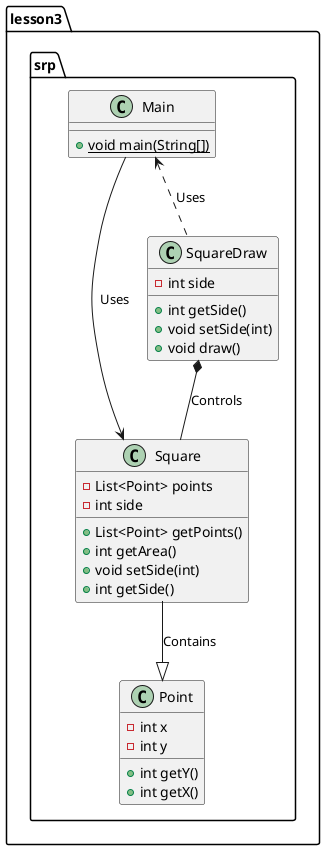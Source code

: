 @startuml
'1. Single Responsibility Principle (SRP): Каждый класс отвечает за одну задачу. Так, у каждого класса своя задача:
'класс Main создает объект, класс Point получает координаты, класс Square считает, класс SquareDraw рисует фигуру, '

class lesson3.srp.Square {
- List<Point> points
- int side
+ List<Point> getPoints()
+ int getArea()
+ void setSide(int)
+ int getSide()
}
class lesson3.srp.Main {
+ {static} void main(String[])
}
class lesson3.srp.SquareDraw {
- int side
+ int getSide()
+ void setSide(int)
+ void draw()
}
class lesson3.srp.Point {
- int x
- int y
+ int getY()
+ int getX()
}
Square --|> Point : Contains
Main --> Square : Uses
Main <.. SquareDraw : Uses
SquareDraw *-- Square : Controls
@enduml